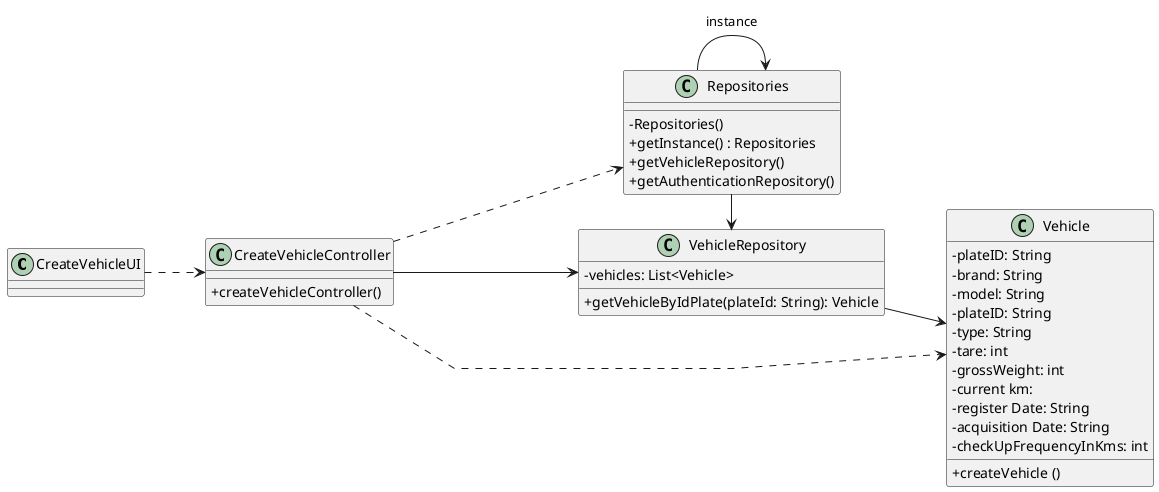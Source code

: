 @startuml
'skinparam monochrome true
skinparam packageStyle rectangle
skinparam shadowing false
skinparam linetype polyline
'skinparam linetype orto

skinparam classAttributeIconSize 0

left to right direction

class CreateVehicleUI{
}

'class Organization {
'    - vehiclesRepository: VehicleRepository
'    - name: String
'    - address: String
'    - phoneNumber: String
'}

class Vehicle {
    - plateID: String
    - brand: String
    - model: String
    - plateID: String
    - type: String
    - tare: int
    - grossWeight: int
    - current km:
    - register Date: String
    - acquisition Date: String
    - checkUpFrequencyInKms: int
    + createVehicle ()

}

class Repositories {
    - Repositories()
    + getInstance() : Repositories
    + getVehicleRepository()
    + getAuthenticationRepository()

}

class CreateVehicleController {
    + createVehicleController()
}

class VehicleRepository {
    - vehicles: List<Vehicle>
    + getVehicleByIdPlate(plateId: String): Vehicle
}



'Ligações

CreateVehicleUI ..> CreateVehicleController
CreateVehicleController ---.> Repositories
CreateVehicleController ----.>Vehicle
Repositories -> Repositories : instance
Repositories -> VehicleRepository
CreateVehicleController -> VehicleRepository
VehicleRepository --> Vehicle



'Organization -- VehicleRepository
@enduml
